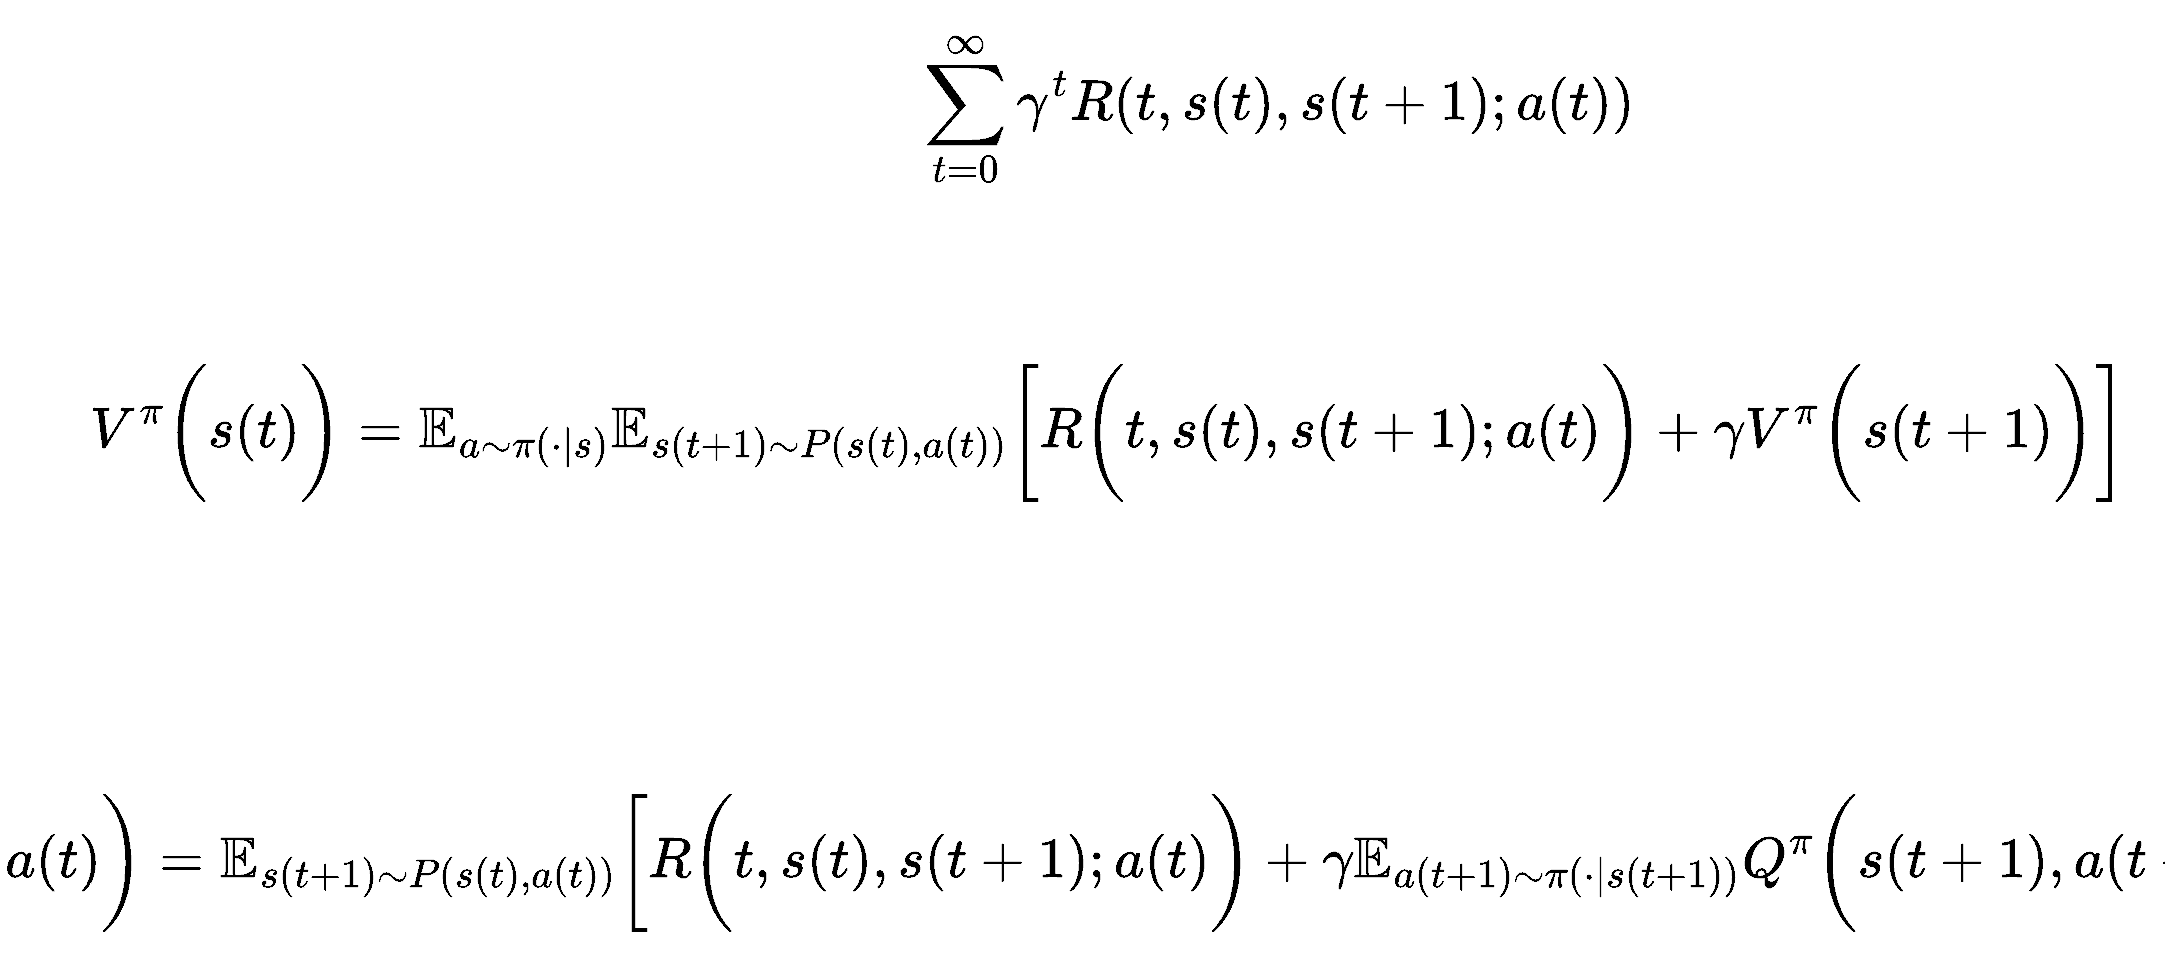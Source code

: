 <mxfile version="20.6.2" type="device"><diagram id="_pN5mvLe6anFH254xzL4" name="Page-1"><mxGraphModel dx="1769" dy="1004" grid="0" gridSize="10" guides="0" tooltips="1" connect="1" arrows="1" fold="1" page="0" pageScale="1" pageWidth="850" pageHeight="1100" math="1" shadow="0"><root><mxCell id="0"/><mxCell id="1" parent="0"/><mxCell id="43OKlhw1jXH7Fjgy9ruU-1" value="&lt;font style=&quot;font-size: 24px;&quot;&gt;$$\sum_{t=0}^\infty \gamma^t R(t, s(t), s(t+1);a(t)) $$&lt;/font&gt;" style="text;html=1;strokeColor=none;fillColor=none;align=center;verticalAlign=middle;whiteSpace=wrap;rounded=0;" vertex="1" parent="1"><mxGeometry x="101" y="-2" width="599" height="109" as="geometry"/></mxCell><mxCell id="43OKlhw1jXH7Fjgy9ruU-2" value="&lt;font style=&quot;font-size: 24px;&quot;&gt;$$V^\pi \bigg(s (t) \bigg) =&amp;nbsp; \mathbb{E}_{a\sim \pi(\cdot | s)}\mathbb{E}_{s(t+1) \sim P(s(t), a(t))} \bigg[R\bigg(t, s(t), s(t+1);a(t)\bigg)&amp;nbsp; + \gamma V^\pi\bigg( s(t+1) \bigg)\bigg]$$&lt;/font&gt;" style="text;html=1;strokeColor=none;fillColor=none;align=center;verticalAlign=middle;whiteSpace=wrap;rounded=0;" vertex="1" parent="1"><mxGeometry x="-214" y="159" width="1057" height="109" as="geometry"/></mxCell><mxCell id="43OKlhw1jXH7Fjgy9ruU-5" value="&lt;font style=&quot;font-size: 24px;&quot;&gt;$$Q^\pi \bigg(s (t), a(t) \bigg) = \mathbb{E}_{s(t+1) \sim P(s(t), a(t))} \bigg[R\bigg(t, s(t), s(t+1);a(t)\bigg)&amp;nbsp; + \gamma \mathbb{E}_{a(t+1) \sim \pi(\cdot | s(t+1))}&amp;nbsp; Q^\pi\bigg( s(t+1), a(t+1) \bigg)\bigg]$$&lt;/font&gt;" style="text;html=1;strokeColor=none;fillColor=none;align=center;verticalAlign=middle;whiteSpace=wrap;rounded=0;" vertex="1" parent="1"><mxGeometry x="-239" y="374" width="1057" height="109" as="geometry"/></mxCell></root></mxGraphModel></diagram></mxfile>